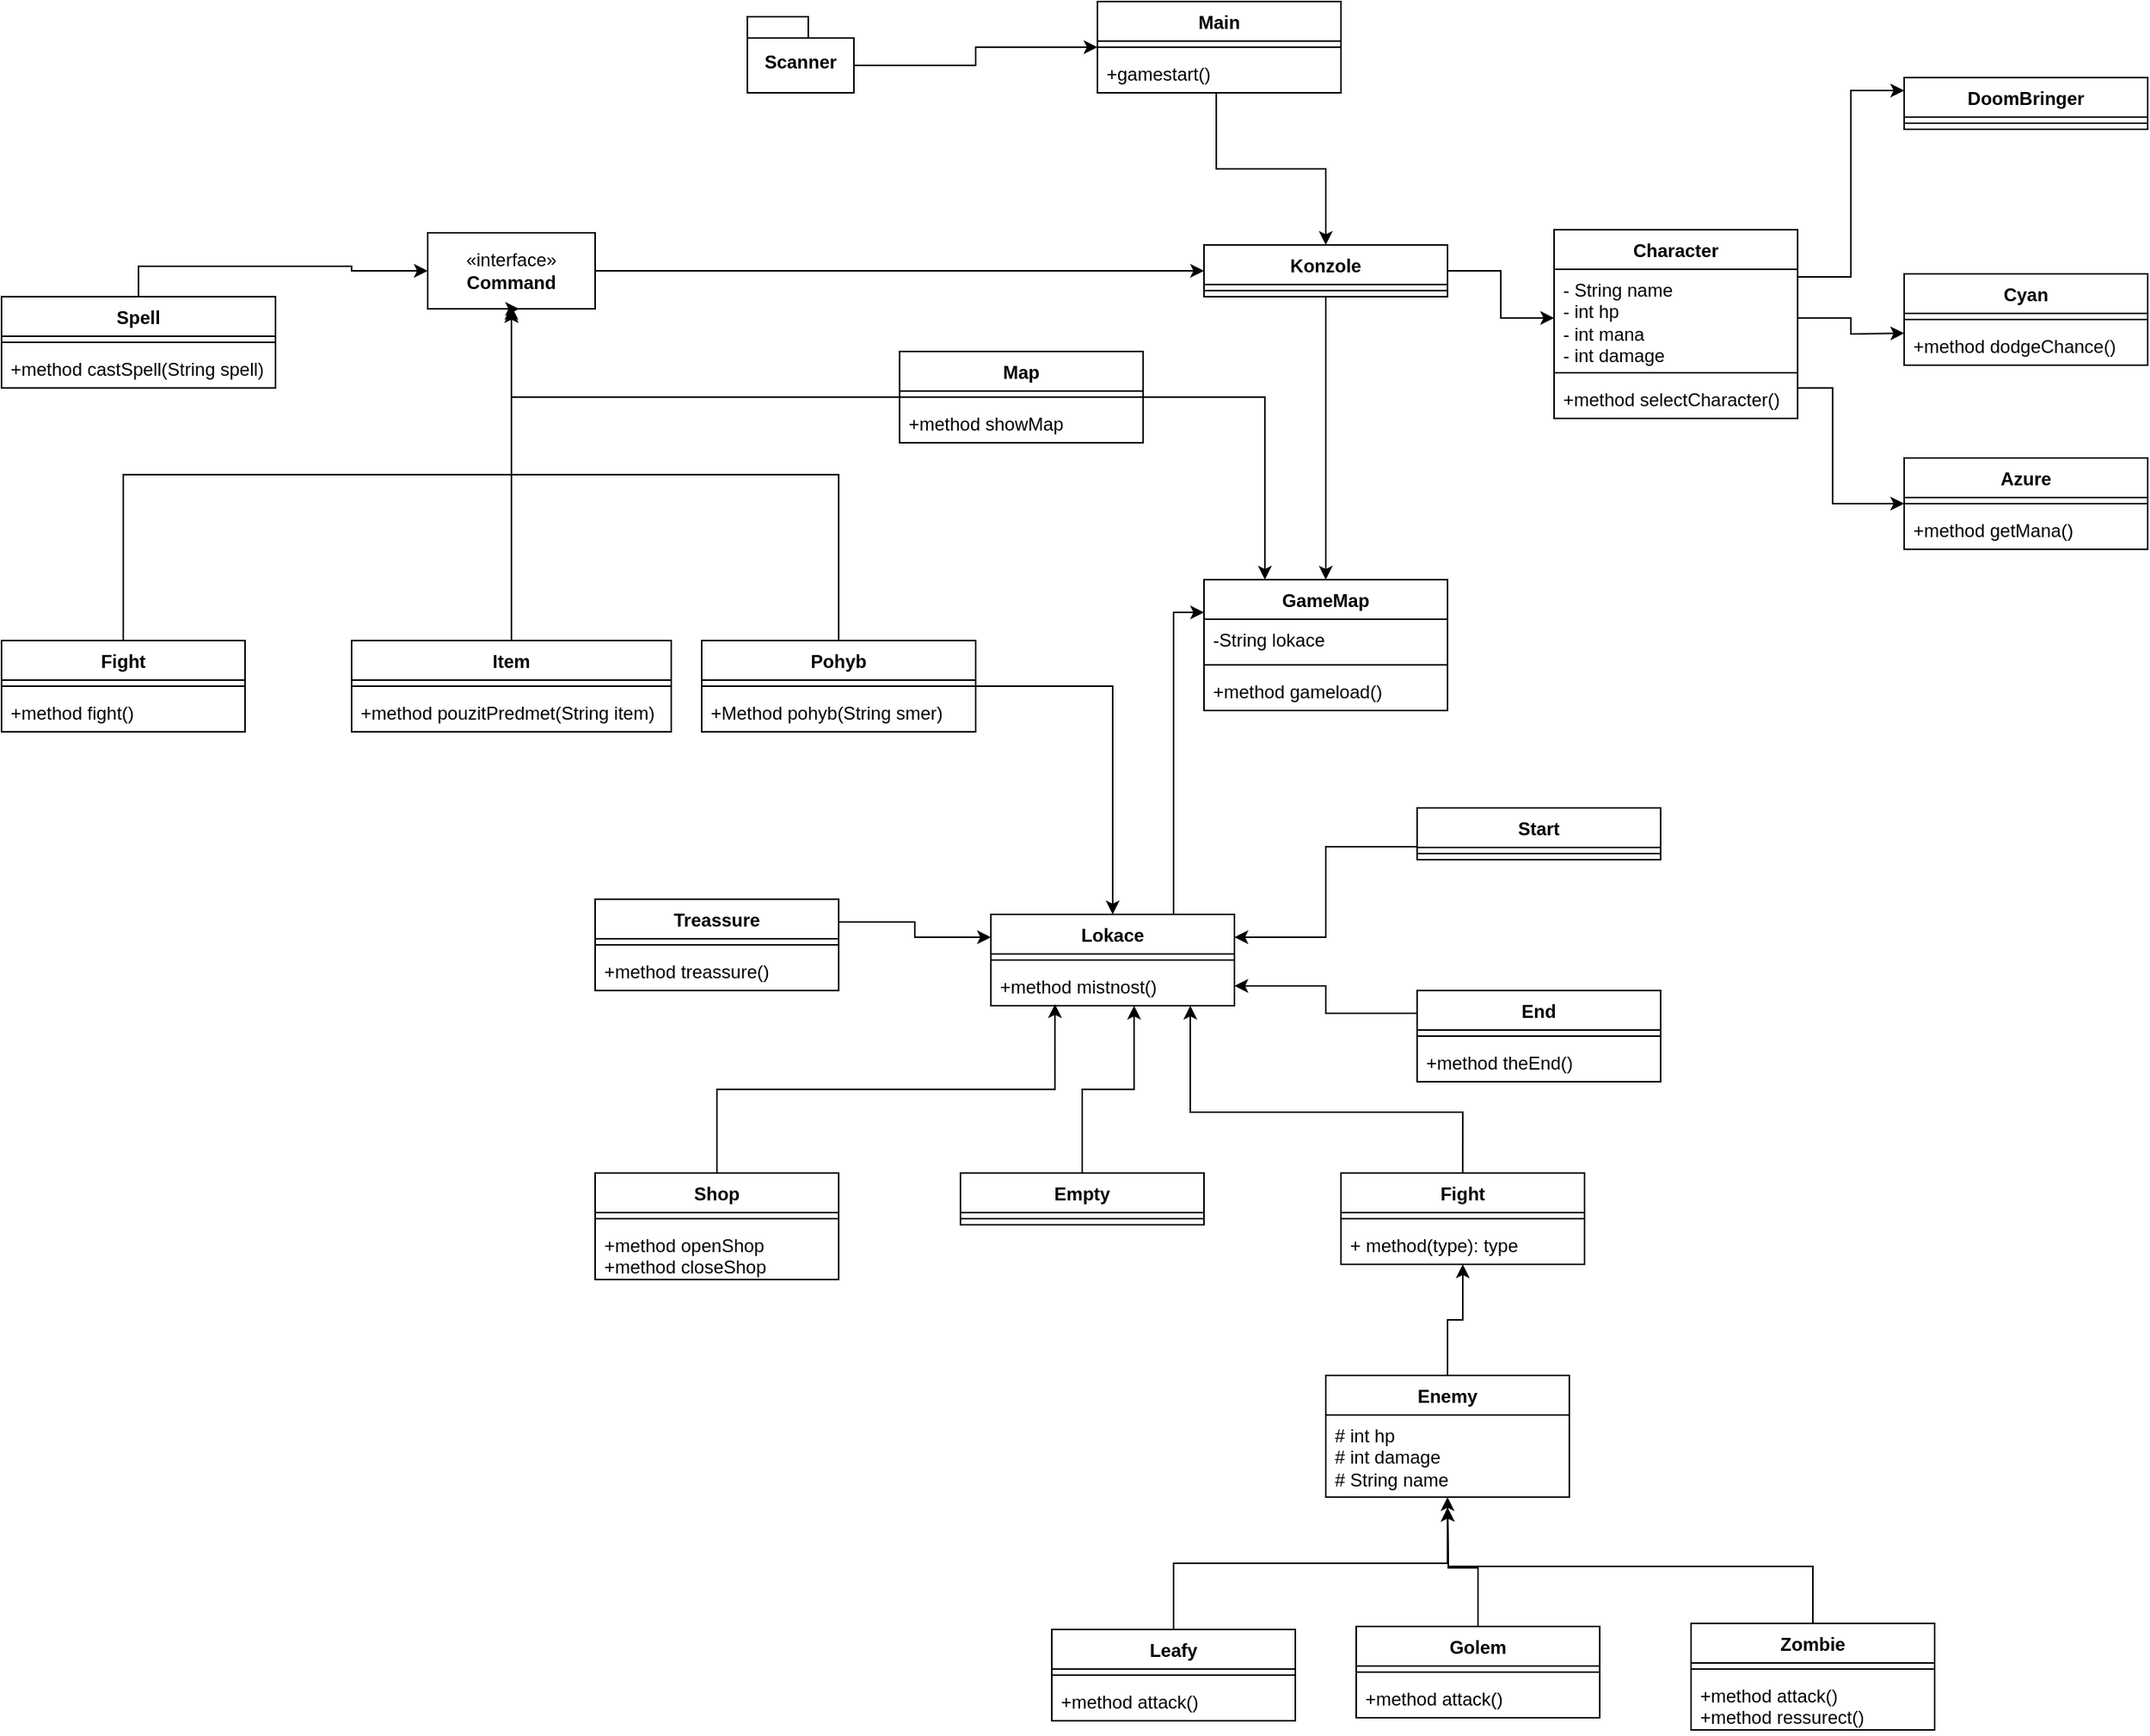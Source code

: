 <mxfile version="26.0.16">
  <diagram name="Stránka-1" id="pIUYiAWOw33nQt-LCC7P">
    <mxGraphModel dx="1008" dy="617" grid="1" gridSize="10" guides="1" tooltips="1" connect="1" arrows="1" fold="1" page="1" pageScale="1" pageWidth="1654" pageHeight="2336" math="0" shadow="0">
      <root>
        <mxCell id="0" />
        <mxCell id="1" parent="0" />
        <mxCell id="rqJ2STq_m7gFsb1dRxUl-39" style="edgeStyle=orthogonalEdgeStyle;rounded=0;orthogonalLoop=1;jettySize=auto;html=1;exitX=1;exitY=0.5;exitDx=0;exitDy=0;entryX=0;entryY=0.5;entryDx=0;entryDy=0;" parent="1" source="rqJ2STq_m7gFsb1dRxUl-7" target="rqJ2STq_m7gFsb1dRxUl-16" edge="1">
          <mxGeometry relative="1" as="geometry" />
        </mxCell>
        <mxCell id="rqJ2STq_m7gFsb1dRxUl-7" value="«interface»&lt;br&gt;&lt;b&gt;Command&lt;/b&gt;" style="html=1;whiteSpace=wrap;" parent="1" vertex="1">
          <mxGeometry x="340" y="372" width="110" height="50" as="geometry" />
        </mxCell>
        <mxCell id="rqJ2STq_m7gFsb1dRxUl-38" style="edgeStyle=orthogonalEdgeStyle;rounded=0;orthogonalLoop=1;jettySize=auto;html=1;exitX=0.5;exitY=0;exitDx=0;exitDy=0;entryX=0.5;entryY=1;entryDx=0;entryDy=0;" parent="1" source="rqJ2STq_m7gFsb1dRxUl-12" target="rqJ2STq_m7gFsb1dRxUl-7" edge="1">
          <mxGeometry relative="1" as="geometry" />
        </mxCell>
        <mxCell id="rqJ2STq_m7gFsb1dRxUl-55" style="edgeStyle=orthogonalEdgeStyle;rounded=0;orthogonalLoop=1;jettySize=auto;html=1;exitX=1;exitY=0.5;exitDx=0;exitDy=0;entryX=0.5;entryY=0;entryDx=0;entryDy=0;" parent="1" source="rqJ2STq_m7gFsb1dRxUl-12" target="rqJ2STq_m7gFsb1dRxUl-51" edge="1">
          <mxGeometry relative="1" as="geometry" />
        </mxCell>
        <mxCell id="rqJ2STq_m7gFsb1dRxUl-12" value="Pohyb" style="swimlane;fontStyle=1;align=center;verticalAlign=top;childLayout=stackLayout;horizontal=1;startSize=26;horizontalStack=0;resizeParent=1;resizeParentMax=0;resizeLast=0;collapsible=1;marginBottom=0;whiteSpace=wrap;html=1;" parent="1" vertex="1">
          <mxGeometry x="520" y="640" width="180" height="60" as="geometry" />
        </mxCell>
        <mxCell id="rqJ2STq_m7gFsb1dRxUl-14" value="" style="line;strokeWidth=1;fillColor=none;align=left;verticalAlign=middle;spacingTop=-1;spacingLeft=3;spacingRight=3;rotatable=0;labelPosition=right;points=[];portConstraint=eastwest;strokeColor=inherit;" parent="rqJ2STq_m7gFsb1dRxUl-12" vertex="1">
          <mxGeometry y="26" width="180" height="8" as="geometry" />
        </mxCell>
        <mxCell id="rqJ2STq_m7gFsb1dRxUl-15" value="+Method pohyb(String smer)" style="text;strokeColor=none;fillColor=none;align=left;verticalAlign=top;spacingLeft=4;spacingRight=4;overflow=hidden;rotatable=0;points=[[0,0.5],[1,0.5]];portConstraint=eastwest;whiteSpace=wrap;html=1;" parent="rqJ2STq_m7gFsb1dRxUl-12" vertex="1">
          <mxGeometry y="34" width="180" height="26" as="geometry" />
        </mxCell>
        <mxCell id="rqJ2STq_m7gFsb1dRxUl-33" style="edgeStyle=orthogonalEdgeStyle;rounded=0;orthogonalLoop=1;jettySize=auto;html=1;exitX=0.5;exitY=1;exitDx=0;exitDy=0;entryX=0.5;entryY=0;entryDx=0;entryDy=0;" parent="1" source="rqJ2STq_m7gFsb1dRxUl-16" target="rqJ2STq_m7gFsb1dRxUl-29" edge="1">
          <mxGeometry relative="1" as="geometry" />
        </mxCell>
        <mxCell id="rqJ2STq_m7gFsb1dRxUl-114" value="" style="edgeStyle=orthogonalEdgeStyle;rounded=0;orthogonalLoop=1;jettySize=auto;html=1;" parent="1" source="rqJ2STq_m7gFsb1dRxUl-16" target="rqJ2STq_m7gFsb1dRxUl-111" edge="1">
          <mxGeometry relative="1" as="geometry" />
        </mxCell>
        <mxCell id="rqJ2STq_m7gFsb1dRxUl-16" value="Konzole" style="swimlane;fontStyle=1;align=center;verticalAlign=top;childLayout=stackLayout;horizontal=1;startSize=26;horizontalStack=0;resizeParent=1;resizeParentMax=0;resizeLast=0;collapsible=1;marginBottom=0;whiteSpace=wrap;html=1;" parent="1" vertex="1">
          <mxGeometry x="850" y="380" width="160" height="34" as="geometry" />
        </mxCell>
        <mxCell id="rqJ2STq_m7gFsb1dRxUl-18" value="" style="line;strokeWidth=1;fillColor=none;align=left;verticalAlign=middle;spacingTop=-1;spacingLeft=3;spacingRight=3;rotatable=0;labelPosition=right;points=[];portConstraint=eastwest;strokeColor=inherit;" parent="rqJ2STq_m7gFsb1dRxUl-16" vertex="1">
          <mxGeometry y="26" width="160" height="8" as="geometry" />
        </mxCell>
        <mxCell id="rqJ2STq_m7gFsb1dRxUl-28" style="edgeStyle=orthogonalEdgeStyle;rounded=0;orthogonalLoop=1;jettySize=auto;html=1;entryX=0.5;entryY=0;entryDx=0;entryDy=0;exitX=0.488;exitY=1;exitDx=0;exitDy=0;exitPerimeter=0;" parent="1" source="rqJ2STq_m7gFsb1dRxUl-26" target="rqJ2STq_m7gFsb1dRxUl-16" edge="1">
          <mxGeometry relative="1" as="geometry">
            <mxPoint x="440" y="180" as="sourcePoint" />
          </mxGeometry>
        </mxCell>
        <mxCell id="rqJ2STq_m7gFsb1dRxUl-23" value="Main" style="swimlane;fontStyle=1;align=center;verticalAlign=top;childLayout=stackLayout;horizontal=1;startSize=26;horizontalStack=0;resizeParent=1;resizeParentMax=0;resizeLast=0;collapsible=1;marginBottom=0;whiteSpace=wrap;html=1;" parent="1" vertex="1">
          <mxGeometry x="780" y="220" width="160" height="60" as="geometry" />
        </mxCell>
        <mxCell id="rqJ2STq_m7gFsb1dRxUl-25" value="" style="line;strokeWidth=1;fillColor=none;align=left;verticalAlign=middle;spacingTop=-1;spacingLeft=3;spacingRight=3;rotatable=0;labelPosition=right;points=[];portConstraint=eastwest;strokeColor=inherit;" parent="rqJ2STq_m7gFsb1dRxUl-23" vertex="1">
          <mxGeometry y="26" width="160" height="8" as="geometry" />
        </mxCell>
        <mxCell id="rqJ2STq_m7gFsb1dRxUl-26" value="+gamestart()" style="text;strokeColor=none;fillColor=none;align=left;verticalAlign=top;spacingLeft=4;spacingRight=4;overflow=hidden;rotatable=0;points=[[0,0.5],[1,0.5]];portConstraint=eastwest;whiteSpace=wrap;html=1;" parent="rqJ2STq_m7gFsb1dRxUl-23" vertex="1">
          <mxGeometry y="34" width="160" height="26" as="geometry" />
        </mxCell>
        <mxCell id="rqJ2STq_m7gFsb1dRxUl-29" value="GameMap" style="swimlane;fontStyle=1;align=center;verticalAlign=top;childLayout=stackLayout;horizontal=1;startSize=26;horizontalStack=0;resizeParent=1;resizeParentMax=0;resizeLast=0;collapsible=1;marginBottom=0;whiteSpace=wrap;html=1;" parent="1" vertex="1">
          <mxGeometry x="850" y="600" width="160" height="86" as="geometry" />
        </mxCell>
        <mxCell id="rqJ2STq_m7gFsb1dRxUl-30" value="-String lokace" style="text;strokeColor=none;fillColor=none;align=left;verticalAlign=top;spacingLeft=4;spacingRight=4;overflow=hidden;rotatable=0;points=[[0,0.5],[1,0.5]];portConstraint=eastwest;whiteSpace=wrap;html=1;" parent="rqJ2STq_m7gFsb1dRxUl-29" vertex="1">
          <mxGeometry y="26" width="160" height="26" as="geometry" />
        </mxCell>
        <mxCell id="rqJ2STq_m7gFsb1dRxUl-31" value="" style="line;strokeWidth=1;fillColor=none;align=left;verticalAlign=middle;spacingTop=-1;spacingLeft=3;spacingRight=3;rotatable=0;labelPosition=right;points=[];portConstraint=eastwest;strokeColor=inherit;" parent="rqJ2STq_m7gFsb1dRxUl-29" vertex="1">
          <mxGeometry y="52" width="160" height="8" as="geometry" />
        </mxCell>
        <mxCell id="rqJ2STq_m7gFsb1dRxUl-32" value="+method gameload()" style="text;strokeColor=none;fillColor=none;align=left;verticalAlign=top;spacingLeft=4;spacingRight=4;overflow=hidden;rotatable=0;points=[[0,0.5],[1,0.5]];portConstraint=eastwest;whiteSpace=wrap;html=1;" parent="rqJ2STq_m7gFsb1dRxUl-29" vertex="1">
          <mxGeometry y="60" width="160" height="26" as="geometry" />
        </mxCell>
        <mxCell id="rqJ2STq_m7gFsb1dRxUl-37" style="edgeStyle=orthogonalEdgeStyle;rounded=0;orthogonalLoop=1;jettySize=auto;html=1;exitX=0;exitY=0;exitDx=70;exitDy=32;exitPerimeter=0;entryX=0;entryY=0.5;entryDx=0;entryDy=0;" parent="1" source="rqJ2STq_m7gFsb1dRxUl-36" target="rqJ2STq_m7gFsb1dRxUl-23" edge="1">
          <mxGeometry relative="1" as="geometry" />
        </mxCell>
        <mxCell id="rqJ2STq_m7gFsb1dRxUl-36" value="Scanner" style="shape=folder;fontStyle=1;spacingTop=10;tabWidth=40;tabHeight=14;tabPosition=left;html=1;whiteSpace=wrap;" parent="1" vertex="1">
          <mxGeometry x="550" y="230" width="70" height="50" as="geometry" />
        </mxCell>
        <mxCell id="rqJ2STq_m7gFsb1dRxUl-44" style="edgeStyle=orthogonalEdgeStyle;rounded=0;orthogonalLoop=1;jettySize=auto;html=1;exitX=0.5;exitY=0;exitDx=0;exitDy=0;" parent="1" source="rqJ2STq_m7gFsb1dRxUl-40" edge="1">
          <mxGeometry relative="1" as="geometry">
            <mxPoint x="395" y="420" as="targetPoint" />
          </mxGeometry>
        </mxCell>
        <mxCell id="rqJ2STq_m7gFsb1dRxUl-40" value="Item" style="swimlane;fontStyle=1;align=center;verticalAlign=top;childLayout=stackLayout;horizontal=1;startSize=26;horizontalStack=0;resizeParent=1;resizeParentMax=0;resizeLast=0;collapsible=1;marginBottom=0;whiteSpace=wrap;html=1;" parent="1" vertex="1">
          <mxGeometry x="290" y="640" width="210" height="60" as="geometry" />
        </mxCell>
        <mxCell id="rqJ2STq_m7gFsb1dRxUl-42" value="" style="line;strokeWidth=1;fillColor=none;align=left;verticalAlign=middle;spacingTop=-1;spacingLeft=3;spacingRight=3;rotatable=0;labelPosition=right;points=[];portConstraint=eastwest;strokeColor=inherit;" parent="rqJ2STq_m7gFsb1dRxUl-40" vertex="1">
          <mxGeometry y="26" width="210" height="8" as="geometry" />
        </mxCell>
        <mxCell id="rqJ2STq_m7gFsb1dRxUl-43" value="+method pouzitPredmet(String item)" style="text;strokeColor=none;fillColor=none;align=left;verticalAlign=top;spacingLeft=4;spacingRight=4;overflow=hidden;rotatable=0;points=[[0,0.5],[1,0.5]];portConstraint=eastwest;whiteSpace=wrap;html=1;" parent="rqJ2STq_m7gFsb1dRxUl-40" vertex="1">
          <mxGeometry y="34" width="210" height="26" as="geometry" />
        </mxCell>
        <mxCell id="rqJ2STq_m7gFsb1dRxUl-49" style="edgeStyle=orthogonalEdgeStyle;rounded=0;orthogonalLoop=1;jettySize=auto;html=1;exitX=0;exitY=0.5;exitDx=0;exitDy=0;" parent="1" source="rqJ2STq_m7gFsb1dRxUl-45" edge="1">
          <mxGeometry relative="1" as="geometry">
            <mxPoint x="400" y="422" as="targetPoint" />
            <Array as="points">
              <mxPoint x="395" y="480" />
              <mxPoint x="395" y="422" />
            </Array>
          </mxGeometry>
        </mxCell>
        <mxCell id="rqJ2STq_m7gFsb1dRxUl-50" style="edgeStyle=orthogonalEdgeStyle;rounded=0;orthogonalLoop=1;jettySize=auto;html=1;exitX=1;exitY=0.5;exitDx=0;exitDy=0;entryX=0.25;entryY=0;entryDx=0;entryDy=0;" parent="1" source="rqJ2STq_m7gFsb1dRxUl-45" target="rqJ2STq_m7gFsb1dRxUl-29" edge="1">
          <mxGeometry relative="1" as="geometry" />
        </mxCell>
        <mxCell id="rqJ2STq_m7gFsb1dRxUl-45" value="Map" style="swimlane;fontStyle=1;align=center;verticalAlign=top;childLayout=stackLayout;horizontal=1;startSize=26;horizontalStack=0;resizeParent=1;resizeParentMax=0;resizeLast=0;collapsible=1;marginBottom=0;whiteSpace=wrap;html=1;" parent="1" vertex="1">
          <mxGeometry x="650" y="450" width="160" height="60" as="geometry" />
        </mxCell>
        <mxCell id="rqJ2STq_m7gFsb1dRxUl-47" value="" style="line;strokeWidth=1;fillColor=none;align=left;verticalAlign=middle;spacingTop=-1;spacingLeft=3;spacingRight=3;rotatable=0;labelPosition=right;points=[];portConstraint=eastwest;strokeColor=inherit;" parent="rqJ2STq_m7gFsb1dRxUl-45" vertex="1">
          <mxGeometry y="26" width="160" height="8" as="geometry" />
        </mxCell>
        <mxCell id="rqJ2STq_m7gFsb1dRxUl-48" value="+method showMap" style="text;strokeColor=none;fillColor=none;align=left;verticalAlign=top;spacingLeft=4;spacingRight=4;overflow=hidden;rotatable=0;points=[[0,0.5],[1,0.5]];portConstraint=eastwest;whiteSpace=wrap;html=1;" parent="rqJ2STq_m7gFsb1dRxUl-45" vertex="1">
          <mxGeometry y="34" width="160" height="26" as="geometry" />
        </mxCell>
        <mxCell id="rqJ2STq_m7gFsb1dRxUl-109" style="edgeStyle=orthogonalEdgeStyle;rounded=0;orthogonalLoop=1;jettySize=auto;html=1;exitX=0.75;exitY=0;exitDx=0;exitDy=0;entryX=0;entryY=0.25;entryDx=0;entryDy=0;" parent="1" source="rqJ2STq_m7gFsb1dRxUl-51" target="rqJ2STq_m7gFsb1dRxUl-29" edge="1">
          <mxGeometry relative="1" as="geometry" />
        </mxCell>
        <mxCell id="rqJ2STq_m7gFsb1dRxUl-51" value="Lokace" style="swimlane;fontStyle=1;align=center;verticalAlign=top;childLayout=stackLayout;horizontal=1;startSize=26;horizontalStack=0;resizeParent=1;resizeParentMax=0;resizeLast=0;collapsible=1;marginBottom=0;whiteSpace=wrap;html=1;" parent="1" vertex="1">
          <mxGeometry x="710" y="820" width="160" height="60" as="geometry" />
        </mxCell>
        <mxCell id="rqJ2STq_m7gFsb1dRxUl-53" value="" style="line;strokeWidth=1;fillColor=none;align=left;verticalAlign=middle;spacingTop=-1;spacingLeft=3;spacingRight=3;rotatable=0;labelPosition=right;points=[];portConstraint=eastwest;strokeColor=inherit;" parent="rqJ2STq_m7gFsb1dRxUl-51" vertex="1">
          <mxGeometry y="26" width="160" height="8" as="geometry" />
        </mxCell>
        <mxCell id="rqJ2STq_m7gFsb1dRxUl-54" value="+method mistnost()" style="text;strokeColor=none;fillColor=none;align=left;verticalAlign=top;spacingLeft=4;spacingRight=4;overflow=hidden;rotatable=0;points=[[0,0.5],[1,0.5]];portConstraint=eastwest;whiteSpace=wrap;html=1;" parent="rqJ2STq_m7gFsb1dRxUl-51" vertex="1">
          <mxGeometry y="34" width="160" height="26" as="geometry" />
        </mxCell>
        <mxCell id="rqJ2STq_m7gFsb1dRxUl-87" style="edgeStyle=orthogonalEdgeStyle;rounded=0;orthogonalLoop=1;jettySize=auto;html=1;exitX=0.5;exitY=0;exitDx=0;exitDy=0;entryX=0.263;entryY=0.962;entryDx=0;entryDy=0;entryPerimeter=0;" parent="1" source="rqJ2STq_m7gFsb1dRxUl-57" target="rqJ2STq_m7gFsb1dRxUl-54" edge="1">
          <mxGeometry relative="1" as="geometry">
            <mxPoint x="750" y="890" as="targetPoint" />
          </mxGeometry>
        </mxCell>
        <mxCell id="rqJ2STq_m7gFsb1dRxUl-57" value="Shop" style="swimlane;fontStyle=1;align=center;verticalAlign=top;childLayout=stackLayout;horizontal=1;startSize=26;horizontalStack=0;resizeParent=1;resizeParentMax=0;resizeLast=0;collapsible=1;marginBottom=0;whiteSpace=wrap;html=1;" parent="1" vertex="1">
          <mxGeometry x="450" y="990" width="160" height="70" as="geometry" />
        </mxCell>
        <mxCell id="rqJ2STq_m7gFsb1dRxUl-59" value="" style="line;strokeWidth=1;fillColor=none;align=left;verticalAlign=middle;spacingTop=-1;spacingLeft=3;spacingRight=3;rotatable=0;labelPosition=right;points=[];portConstraint=eastwest;strokeColor=inherit;" parent="rqJ2STq_m7gFsb1dRxUl-57" vertex="1">
          <mxGeometry y="26" width="160" height="8" as="geometry" />
        </mxCell>
        <mxCell id="rqJ2STq_m7gFsb1dRxUl-60" value="+method openShop&lt;div&gt;+method closeShop&lt;/div&gt;" style="text;strokeColor=none;fillColor=none;align=left;verticalAlign=top;spacingLeft=4;spacingRight=4;overflow=hidden;rotatable=0;points=[[0,0.5],[1,0.5]];portConstraint=eastwest;whiteSpace=wrap;html=1;" parent="rqJ2STq_m7gFsb1dRxUl-57" vertex="1">
          <mxGeometry y="34" width="160" height="36" as="geometry" />
        </mxCell>
        <mxCell id="rqJ2STq_m7gFsb1dRxUl-61" value="Empty" style="swimlane;fontStyle=1;align=center;verticalAlign=top;childLayout=stackLayout;horizontal=1;startSize=26;horizontalStack=0;resizeParent=1;resizeParentMax=0;resizeLast=0;collapsible=1;marginBottom=0;whiteSpace=wrap;html=1;" parent="1" vertex="1">
          <mxGeometry x="690" y="990" width="160" height="34" as="geometry" />
        </mxCell>
        <mxCell id="rqJ2STq_m7gFsb1dRxUl-63" value="" style="line;strokeWidth=1;fillColor=none;align=left;verticalAlign=middle;spacingTop=-1;spacingLeft=3;spacingRight=3;rotatable=0;labelPosition=right;points=[];portConstraint=eastwest;strokeColor=inherit;" parent="rqJ2STq_m7gFsb1dRxUl-61" vertex="1">
          <mxGeometry y="26" width="160" height="8" as="geometry" />
        </mxCell>
        <mxCell id="rqJ2STq_m7gFsb1dRxUl-65" value="Fight" style="swimlane;fontStyle=1;align=center;verticalAlign=top;childLayout=stackLayout;horizontal=1;startSize=26;horizontalStack=0;resizeParent=1;resizeParentMax=0;resizeLast=0;collapsible=1;marginBottom=0;whiteSpace=wrap;html=1;" parent="1" vertex="1">
          <mxGeometry x="940" y="990" width="160" height="60" as="geometry" />
        </mxCell>
        <mxCell id="rqJ2STq_m7gFsb1dRxUl-67" value="" style="line;strokeWidth=1;fillColor=none;align=left;verticalAlign=middle;spacingTop=-1;spacingLeft=3;spacingRight=3;rotatable=0;labelPosition=right;points=[];portConstraint=eastwest;strokeColor=inherit;" parent="rqJ2STq_m7gFsb1dRxUl-65" vertex="1">
          <mxGeometry y="26" width="160" height="8" as="geometry" />
        </mxCell>
        <mxCell id="rqJ2STq_m7gFsb1dRxUl-68" value="+ method(type): type" style="text;strokeColor=none;fillColor=none;align=left;verticalAlign=top;spacingLeft=4;spacingRight=4;overflow=hidden;rotatable=0;points=[[0,0.5],[1,0.5]];portConstraint=eastwest;whiteSpace=wrap;html=1;" parent="rqJ2STq_m7gFsb1dRxUl-65" vertex="1">
          <mxGeometry y="34" width="160" height="26" as="geometry" />
        </mxCell>
        <mxCell id="rqJ2STq_m7gFsb1dRxUl-83" style="edgeStyle=orthogonalEdgeStyle;rounded=0;orthogonalLoop=1;jettySize=auto;html=1;exitX=0;exitY=0.75;exitDx=0;exitDy=0;entryX=1;entryY=0.25;entryDx=0;entryDy=0;" parent="1" source="rqJ2STq_m7gFsb1dRxUl-69" target="rqJ2STq_m7gFsb1dRxUl-51" edge="1">
          <mxGeometry relative="1" as="geometry" />
        </mxCell>
        <mxCell id="rqJ2STq_m7gFsb1dRxUl-69" value="Start" style="swimlane;fontStyle=1;align=center;verticalAlign=top;childLayout=stackLayout;horizontal=1;startSize=26;horizontalStack=0;resizeParent=1;resizeParentMax=0;resizeLast=0;collapsible=1;marginBottom=0;whiteSpace=wrap;html=1;" parent="1" vertex="1">
          <mxGeometry x="990" y="750" width="160" height="34" as="geometry" />
        </mxCell>
        <mxCell id="rqJ2STq_m7gFsb1dRxUl-71" value="" style="line;strokeWidth=1;fillColor=none;align=left;verticalAlign=middle;spacingTop=-1;spacingLeft=3;spacingRight=3;rotatable=0;labelPosition=right;points=[];portConstraint=eastwest;strokeColor=inherit;" parent="rqJ2STq_m7gFsb1dRxUl-69" vertex="1">
          <mxGeometry y="26" width="160" height="8" as="geometry" />
        </mxCell>
        <mxCell id="rqJ2STq_m7gFsb1dRxUl-84" style="edgeStyle=orthogonalEdgeStyle;rounded=0;orthogonalLoop=1;jettySize=auto;html=1;exitX=0;exitY=0.25;exitDx=0;exitDy=0;" parent="1" source="rqJ2STq_m7gFsb1dRxUl-73" target="rqJ2STq_m7gFsb1dRxUl-54" edge="1">
          <mxGeometry relative="1" as="geometry" />
        </mxCell>
        <mxCell id="rqJ2STq_m7gFsb1dRxUl-73" value="End" style="swimlane;fontStyle=1;align=center;verticalAlign=top;childLayout=stackLayout;horizontal=1;startSize=26;horizontalStack=0;resizeParent=1;resizeParentMax=0;resizeLast=0;collapsible=1;marginBottom=0;whiteSpace=wrap;html=1;" parent="1" vertex="1">
          <mxGeometry x="990" y="870" width="160" height="60" as="geometry" />
        </mxCell>
        <mxCell id="rqJ2STq_m7gFsb1dRxUl-75" value="" style="line;strokeWidth=1;fillColor=none;align=left;verticalAlign=middle;spacingTop=-1;spacingLeft=3;spacingRight=3;rotatable=0;labelPosition=right;points=[];portConstraint=eastwest;strokeColor=inherit;" parent="rqJ2STq_m7gFsb1dRxUl-73" vertex="1">
          <mxGeometry y="26" width="160" height="8" as="geometry" />
        </mxCell>
        <mxCell id="rqJ2STq_m7gFsb1dRxUl-76" value="+method theEnd()" style="text;strokeColor=none;fillColor=none;align=left;verticalAlign=top;spacingLeft=4;spacingRight=4;overflow=hidden;rotatable=0;points=[[0,0.5],[1,0.5]];portConstraint=eastwest;whiteSpace=wrap;html=1;" parent="rqJ2STq_m7gFsb1dRxUl-73" vertex="1">
          <mxGeometry y="34" width="160" height="26" as="geometry" />
        </mxCell>
        <mxCell id="rqJ2STq_m7gFsb1dRxUl-88" style="edgeStyle=orthogonalEdgeStyle;rounded=0;orthogonalLoop=1;jettySize=auto;html=1;exitX=1;exitY=0.25;exitDx=0;exitDy=0;entryX=0;entryY=0.25;entryDx=0;entryDy=0;" parent="1" source="rqJ2STq_m7gFsb1dRxUl-77" target="rqJ2STq_m7gFsb1dRxUl-51" edge="1">
          <mxGeometry relative="1" as="geometry" />
        </mxCell>
        <mxCell id="rqJ2STq_m7gFsb1dRxUl-77" value="Treassure" style="swimlane;fontStyle=1;align=center;verticalAlign=top;childLayout=stackLayout;horizontal=1;startSize=26;horizontalStack=0;resizeParent=1;resizeParentMax=0;resizeLast=0;collapsible=1;marginBottom=0;whiteSpace=wrap;html=1;" parent="1" vertex="1">
          <mxGeometry x="450" y="810" width="160" height="60" as="geometry" />
        </mxCell>
        <mxCell id="rqJ2STq_m7gFsb1dRxUl-79" value="" style="line;strokeWidth=1;fillColor=none;align=left;verticalAlign=middle;spacingTop=-1;spacingLeft=3;spacingRight=3;rotatable=0;labelPosition=right;points=[];portConstraint=eastwest;strokeColor=inherit;" parent="rqJ2STq_m7gFsb1dRxUl-77" vertex="1">
          <mxGeometry y="26" width="160" height="8" as="geometry" />
        </mxCell>
        <mxCell id="rqJ2STq_m7gFsb1dRxUl-80" value="+method treassure()" style="text;strokeColor=none;fillColor=none;align=left;verticalAlign=top;spacingLeft=4;spacingRight=4;overflow=hidden;rotatable=0;points=[[0,0.5],[1,0.5]];portConstraint=eastwest;whiteSpace=wrap;html=1;" parent="rqJ2STq_m7gFsb1dRxUl-77" vertex="1">
          <mxGeometry y="34" width="160" height="26" as="geometry" />
        </mxCell>
        <mxCell id="rqJ2STq_m7gFsb1dRxUl-85" style="edgeStyle=orthogonalEdgeStyle;rounded=0;orthogonalLoop=1;jettySize=auto;html=1;exitX=0.5;exitY=0;exitDx=0;exitDy=0;entryX=0.813;entryY=1;entryDx=0;entryDy=0;entryPerimeter=0;" parent="1" edge="1">
          <mxGeometry relative="1" as="geometry">
            <mxPoint x="1019.96" y="990" as="sourcePoint" />
            <mxPoint x="840.04" y="880" as="targetPoint" />
            <Array as="points">
              <mxPoint x="1020" y="950" />
              <mxPoint x="841" y="950" />
            </Array>
          </mxGeometry>
        </mxCell>
        <mxCell id="rqJ2STq_m7gFsb1dRxUl-86" style="edgeStyle=orthogonalEdgeStyle;rounded=0;orthogonalLoop=1;jettySize=auto;html=1;exitX=0.5;exitY=0;exitDx=0;exitDy=0;entryX=0.588;entryY=1;entryDx=0;entryDy=0;entryPerimeter=0;" parent="1" source="rqJ2STq_m7gFsb1dRxUl-61" target="rqJ2STq_m7gFsb1dRxUl-54" edge="1">
          <mxGeometry relative="1" as="geometry" />
        </mxCell>
        <mxCell id="rqJ2STq_m7gFsb1dRxUl-89" value="Enemy" style="swimlane;fontStyle=1;align=center;verticalAlign=top;childLayout=stackLayout;horizontal=1;startSize=26;horizontalStack=0;resizeParent=1;resizeParentMax=0;resizeLast=0;collapsible=1;marginBottom=0;whiteSpace=wrap;html=1;" parent="1" vertex="1">
          <mxGeometry x="930" y="1123" width="160" height="80" as="geometry" />
        </mxCell>
        <mxCell id="rqJ2STq_m7gFsb1dRxUl-90" value="# int hp&lt;div&gt;# int damage&lt;/div&gt;&lt;div&gt;# String name&lt;/div&gt;" style="text;strokeColor=none;fillColor=none;align=left;verticalAlign=top;spacingLeft=4;spacingRight=4;overflow=hidden;rotatable=0;points=[[0,0.5],[1,0.5]];portConstraint=eastwest;whiteSpace=wrap;html=1;" parent="rqJ2STq_m7gFsb1dRxUl-89" vertex="1">
          <mxGeometry y="26" width="160" height="54" as="geometry" />
        </mxCell>
        <mxCell id="rqJ2STq_m7gFsb1dRxUl-105" style="edgeStyle=orthogonalEdgeStyle;rounded=0;orthogonalLoop=1;jettySize=auto;html=1;exitX=0.5;exitY=0;exitDx=0;exitDy=0;entryX=0.5;entryY=1;entryDx=0;entryDy=0;" parent="1" source="rqJ2STq_m7gFsb1dRxUl-93" target="rqJ2STq_m7gFsb1dRxUl-89" edge="1">
          <mxGeometry relative="1" as="geometry" />
        </mxCell>
        <mxCell id="rqJ2STq_m7gFsb1dRxUl-93" value="Leafy" style="swimlane;fontStyle=1;align=center;verticalAlign=top;childLayout=stackLayout;horizontal=1;startSize=26;horizontalStack=0;resizeParent=1;resizeParentMax=0;resizeLast=0;collapsible=1;marginBottom=0;whiteSpace=wrap;html=1;" parent="1" vertex="1">
          <mxGeometry x="750" y="1290" width="160" height="60" as="geometry" />
        </mxCell>
        <mxCell id="rqJ2STq_m7gFsb1dRxUl-95" value="" style="line;strokeWidth=1;fillColor=none;align=left;verticalAlign=middle;spacingTop=-1;spacingLeft=3;spacingRight=3;rotatable=0;labelPosition=right;points=[];portConstraint=eastwest;strokeColor=inherit;" parent="rqJ2STq_m7gFsb1dRxUl-93" vertex="1">
          <mxGeometry y="26" width="160" height="8" as="geometry" />
        </mxCell>
        <mxCell id="rqJ2STq_m7gFsb1dRxUl-96" value="+method attack()" style="text;strokeColor=none;fillColor=none;align=left;verticalAlign=top;spacingLeft=4;spacingRight=4;overflow=hidden;rotatable=0;points=[[0,0.5],[1,0.5]];portConstraint=eastwest;whiteSpace=wrap;html=1;" parent="rqJ2STq_m7gFsb1dRxUl-93" vertex="1">
          <mxGeometry y="34" width="160" height="26" as="geometry" />
        </mxCell>
        <mxCell id="rqJ2STq_m7gFsb1dRxUl-106" style="edgeStyle=orthogonalEdgeStyle;rounded=0;orthogonalLoop=1;jettySize=auto;html=1;exitX=0.5;exitY=0;exitDx=0;exitDy=0;" parent="1" source="rqJ2STq_m7gFsb1dRxUl-97" edge="1">
          <mxGeometry relative="1" as="geometry">
            <mxPoint x="1010" y="1210" as="targetPoint" />
          </mxGeometry>
        </mxCell>
        <mxCell id="rqJ2STq_m7gFsb1dRxUl-97" value="Golem" style="swimlane;fontStyle=1;align=center;verticalAlign=top;childLayout=stackLayout;horizontal=1;startSize=26;horizontalStack=0;resizeParent=1;resizeParentMax=0;resizeLast=0;collapsible=1;marginBottom=0;whiteSpace=wrap;html=1;" parent="1" vertex="1">
          <mxGeometry x="950" y="1288" width="160" height="60" as="geometry" />
        </mxCell>
        <mxCell id="rqJ2STq_m7gFsb1dRxUl-99" value="" style="line;strokeWidth=1;fillColor=none;align=left;verticalAlign=middle;spacingTop=-1;spacingLeft=3;spacingRight=3;rotatable=0;labelPosition=right;points=[];portConstraint=eastwest;strokeColor=inherit;" parent="rqJ2STq_m7gFsb1dRxUl-97" vertex="1">
          <mxGeometry y="26" width="160" height="8" as="geometry" />
        </mxCell>
        <mxCell id="rqJ2STq_m7gFsb1dRxUl-100" value="+method attack()" style="text;strokeColor=none;fillColor=none;align=left;verticalAlign=top;spacingLeft=4;spacingRight=4;overflow=hidden;rotatable=0;points=[[0,0.5],[1,0.5]];portConstraint=eastwest;whiteSpace=wrap;html=1;" parent="rqJ2STq_m7gFsb1dRxUl-97" vertex="1">
          <mxGeometry y="34" width="160" height="26" as="geometry" />
        </mxCell>
        <mxCell id="rqJ2STq_m7gFsb1dRxUl-107" style="edgeStyle=orthogonalEdgeStyle;rounded=0;orthogonalLoop=1;jettySize=auto;html=1;exitX=0.5;exitY=0;exitDx=0;exitDy=0;" parent="1" source="rqJ2STq_m7gFsb1dRxUl-101" edge="1">
          <mxGeometry relative="1" as="geometry">
            <mxPoint x="1010" y="1210" as="targetPoint" />
          </mxGeometry>
        </mxCell>
        <mxCell id="rqJ2STq_m7gFsb1dRxUl-101" value="Zombie" style="swimlane;fontStyle=1;align=center;verticalAlign=top;childLayout=stackLayout;horizontal=1;startSize=26;horizontalStack=0;resizeParent=1;resizeParentMax=0;resizeLast=0;collapsible=1;marginBottom=0;whiteSpace=wrap;html=1;" parent="1" vertex="1">
          <mxGeometry x="1170" y="1286" width="160" height="70" as="geometry" />
        </mxCell>
        <mxCell id="rqJ2STq_m7gFsb1dRxUl-103" value="" style="line;strokeWidth=1;fillColor=none;align=left;verticalAlign=middle;spacingTop=-1;spacingLeft=3;spacingRight=3;rotatable=0;labelPosition=right;points=[];portConstraint=eastwest;strokeColor=inherit;" parent="rqJ2STq_m7gFsb1dRxUl-101" vertex="1">
          <mxGeometry y="26" width="160" height="8" as="geometry" />
        </mxCell>
        <mxCell id="rqJ2STq_m7gFsb1dRxUl-104" value="+method attack()&lt;div&gt;+method ressurect()&lt;/div&gt;" style="text;strokeColor=none;fillColor=none;align=left;verticalAlign=top;spacingLeft=4;spacingRight=4;overflow=hidden;rotatable=0;points=[[0,0.5],[1,0.5]];portConstraint=eastwest;whiteSpace=wrap;html=1;" parent="rqJ2STq_m7gFsb1dRxUl-101" vertex="1">
          <mxGeometry y="34" width="160" height="36" as="geometry" />
        </mxCell>
        <mxCell id="rqJ2STq_m7gFsb1dRxUl-108" style="edgeStyle=orthogonalEdgeStyle;rounded=0;orthogonalLoop=1;jettySize=auto;html=1;exitX=0.5;exitY=0;exitDx=0;exitDy=0;entryX=0.5;entryY=1;entryDx=0;entryDy=0;entryPerimeter=0;" parent="1" source="rqJ2STq_m7gFsb1dRxUl-89" target="rqJ2STq_m7gFsb1dRxUl-68" edge="1">
          <mxGeometry relative="1" as="geometry" />
        </mxCell>
        <mxCell id="rqJ2STq_m7gFsb1dRxUl-127" style="edgeStyle=orthogonalEdgeStyle;rounded=0;orthogonalLoop=1;jettySize=auto;html=1;exitX=1;exitY=0.25;exitDx=0;exitDy=0;entryX=0;entryY=0.25;entryDx=0;entryDy=0;" parent="1" source="rqJ2STq_m7gFsb1dRxUl-110" target="rqJ2STq_m7gFsb1dRxUl-115" edge="1">
          <mxGeometry relative="1" as="geometry" />
        </mxCell>
        <mxCell id="rqJ2STq_m7gFsb1dRxUl-110" value="Character" style="swimlane;fontStyle=1;align=center;verticalAlign=top;childLayout=stackLayout;horizontal=1;startSize=26;horizontalStack=0;resizeParent=1;resizeParentMax=0;resizeLast=0;collapsible=1;marginBottom=0;whiteSpace=wrap;html=1;" parent="1" vertex="1">
          <mxGeometry x="1080" y="370" width="160" height="124" as="geometry" />
        </mxCell>
        <mxCell id="rqJ2STq_m7gFsb1dRxUl-111" value="&lt;div&gt;- String name&lt;/div&gt;- int hp&lt;div&gt;- int mana&lt;/div&gt;&lt;div&gt;- int damage&lt;/div&gt;" style="text;strokeColor=none;fillColor=none;align=left;verticalAlign=top;spacingLeft=4;spacingRight=4;overflow=hidden;rotatable=0;points=[[0,0.5],[1,0.5]];portConstraint=eastwest;whiteSpace=wrap;html=1;" parent="rqJ2STq_m7gFsb1dRxUl-110" vertex="1">
          <mxGeometry y="26" width="160" height="64" as="geometry" />
        </mxCell>
        <mxCell id="rqJ2STq_m7gFsb1dRxUl-112" value="" style="line;strokeWidth=1;fillColor=none;align=left;verticalAlign=middle;spacingTop=-1;spacingLeft=3;spacingRight=3;rotatable=0;labelPosition=right;points=[];portConstraint=eastwest;strokeColor=inherit;" parent="rqJ2STq_m7gFsb1dRxUl-110" vertex="1">
          <mxGeometry y="90" width="160" height="8" as="geometry" />
        </mxCell>
        <mxCell id="rqJ2STq_m7gFsb1dRxUl-113" value="+method selectCharacter()" style="text;strokeColor=none;fillColor=none;align=left;verticalAlign=top;spacingLeft=4;spacingRight=4;overflow=hidden;rotatable=0;points=[[0,0.5],[1,0.5]];portConstraint=eastwest;whiteSpace=wrap;html=1;" parent="rqJ2STq_m7gFsb1dRxUl-110" vertex="1">
          <mxGeometry y="98" width="160" height="26" as="geometry" />
        </mxCell>
        <mxCell id="rqJ2STq_m7gFsb1dRxUl-115" value="DoomBringer" style="swimlane;fontStyle=1;align=center;verticalAlign=top;childLayout=stackLayout;horizontal=1;startSize=26;horizontalStack=0;resizeParent=1;resizeParentMax=0;resizeLast=0;collapsible=1;marginBottom=0;whiteSpace=wrap;html=1;" parent="1" vertex="1">
          <mxGeometry x="1310" y="270" width="160" height="34" as="geometry" />
        </mxCell>
        <mxCell id="rqJ2STq_m7gFsb1dRxUl-117" value="" style="line;strokeWidth=1;fillColor=none;align=left;verticalAlign=middle;spacingTop=-1;spacingLeft=3;spacingRight=3;rotatable=0;labelPosition=right;points=[];portConstraint=eastwest;strokeColor=inherit;" parent="rqJ2STq_m7gFsb1dRxUl-115" vertex="1">
          <mxGeometry y="26" width="160" height="8" as="geometry" />
        </mxCell>
        <mxCell id="rqJ2STq_m7gFsb1dRxUl-119" value="Cyan" style="swimlane;fontStyle=1;align=center;verticalAlign=top;childLayout=stackLayout;horizontal=1;startSize=26;horizontalStack=0;resizeParent=1;resizeParentMax=0;resizeLast=0;collapsible=1;marginBottom=0;whiteSpace=wrap;html=1;" parent="1" vertex="1">
          <mxGeometry x="1310" y="399" width="160" height="60" as="geometry" />
        </mxCell>
        <mxCell id="rqJ2STq_m7gFsb1dRxUl-121" value="" style="line;strokeWidth=1;fillColor=none;align=left;verticalAlign=middle;spacingTop=-1;spacingLeft=3;spacingRight=3;rotatable=0;labelPosition=right;points=[];portConstraint=eastwest;strokeColor=inherit;" parent="rqJ2STq_m7gFsb1dRxUl-119" vertex="1">
          <mxGeometry y="26" width="160" height="8" as="geometry" />
        </mxCell>
        <mxCell id="rqJ2STq_m7gFsb1dRxUl-122" value="+method dodgeChance()" style="text;strokeColor=none;fillColor=none;align=left;verticalAlign=top;spacingLeft=4;spacingRight=4;overflow=hidden;rotatable=0;points=[[0,0.5],[1,0.5]];portConstraint=eastwest;whiteSpace=wrap;html=1;" parent="rqJ2STq_m7gFsb1dRxUl-119" vertex="1">
          <mxGeometry y="34" width="160" height="26" as="geometry" />
        </mxCell>
        <mxCell id="rqJ2STq_m7gFsb1dRxUl-123" value="Azure" style="swimlane;fontStyle=1;align=center;verticalAlign=top;childLayout=stackLayout;horizontal=1;startSize=26;horizontalStack=0;resizeParent=1;resizeParentMax=0;resizeLast=0;collapsible=1;marginBottom=0;whiteSpace=wrap;html=1;" parent="1" vertex="1">
          <mxGeometry x="1310" y="520" width="160" height="60" as="geometry" />
        </mxCell>
        <mxCell id="rqJ2STq_m7gFsb1dRxUl-125" value="" style="line;strokeWidth=1;fillColor=none;align=left;verticalAlign=middle;spacingTop=-1;spacingLeft=3;spacingRight=3;rotatable=0;labelPosition=right;points=[];portConstraint=eastwest;strokeColor=inherit;" parent="rqJ2STq_m7gFsb1dRxUl-123" vertex="1">
          <mxGeometry y="26" width="160" height="8" as="geometry" />
        </mxCell>
        <mxCell id="rqJ2STq_m7gFsb1dRxUl-126" value="+method getMana()" style="text;strokeColor=none;fillColor=none;align=left;verticalAlign=top;spacingLeft=4;spacingRight=4;overflow=hidden;rotatable=0;points=[[0,0.5],[1,0.5]];portConstraint=eastwest;whiteSpace=wrap;html=1;" parent="rqJ2STq_m7gFsb1dRxUl-123" vertex="1">
          <mxGeometry y="34" width="160" height="26" as="geometry" />
        </mxCell>
        <mxCell id="rqJ2STq_m7gFsb1dRxUl-128" style="edgeStyle=orthogonalEdgeStyle;rounded=0;orthogonalLoop=1;jettySize=auto;html=1;exitX=1;exitY=0.5;exitDx=0;exitDy=0;entryX=0;entryY=0.5;entryDx=0;entryDy=0;" parent="1" source="rqJ2STq_m7gFsb1dRxUl-111" edge="1">
          <mxGeometry relative="1" as="geometry">
            <mxPoint x="1310" y="438" as="targetPoint" />
          </mxGeometry>
        </mxCell>
        <mxCell id="rqJ2STq_m7gFsb1dRxUl-129" style="edgeStyle=orthogonalEdgeStyle;rounded=0;orthogonalLoop=1;jettySize=auto;html=1;exitX=1;exitY=0.5;exitDx=0;exitDy=0;entryX=0;entryY=0.5;entryDx=0;entryDy=0;" parent="1" source="rqJ2STq_m7gFsb1dRxUl-113" target="rqJ2STq_m7gFsb1dRxUl-123" edge="1">
          <mxGeometry relative="1" as="geometry">
            <mxPoint x="1214.76" y="474.0" as="sourcePoint" />
            <mxPoint x="1284.76" y="572" as="targetPoint" />
            <Array as="points">
              <mxPoint x="1240" y="474" />
              <mxPoint x="1263" y="474" />
              <mxPoint x="1263" y="550" />
            </Array>
          </mxGeometry>
        </mxCell>
        <mxCell id="VazqQtORQEnfaviZcVpR-5" style="edgeStyle=orthogonalEdgeStyle;rounded=0;orthogonalLoop=1;jettySize=auto;html=1;exitX=0.5;exitY=0;exitDx=0;exitDy=0;entryX=0.5;entryY=1;entryDx=0;entryDy=0;" edge="1" parent="1" source="VazqQtORQEnfaviZcVpR-1" target="rqJ2STq_m7gFsb1dRxUl-7">
          <mxGeometry relative="1" as="geometry" />
        </mxCell>
        <mxCell id="VazqQtORQEnfaviZcVpR-1" value="Fight" style="swimlane;fontStyle=1;align=center;verticalAlign=top;childLayout=stackLayout;horizontal=1;startSize=26;horizontalStack=0;resizeParent=1;resizeParentMax=0;resizeLast=0;collapsible=1;marginBottom=0;whiteSpace=wrap;html=1;" vertex="1" parent="1">
          <mxGeometry x="60" y="640" width="160" height="60" as="geometry" />
        </mxCell>
        <mxCell id="VazqQtORQEnfaviZcVpR-3" value="" style="line;strokeWidth=1;fillColor=none;align=left;verticalAlign=middle;spacingTop=-1;spacingLeft=3;spacingRight=3;rotatable=0;labelPosition=right;points=[];portConstraint=eastwest;strokeColor=inherit;" vertex="1" parent="VazqQtORQEnfaviZcVpR-1">
          <mxGeometry y="26" width="160" height="8" as="geometry" />
        </mxCell>
        <mxCell id="VazqQtORQEnfaviZcVpR-4" value="+method fight()" style="text;strokeColor=none;fillColor=none;align=left;verticalAlign=top;spacingLeft=4;spacingRight=4;overflow=hidden;rotatable=0;points=[[0,0.5],[1,0.5]];portConstraint=eastwest;whiteSpace=wrap;html=1;" vertex="1" parent="VazqQtORQEnfaviZcVpR-1">
          <mxGeometry y="34" width="160" height="26" as="geometry" />
        </mxCell>
        <mxCell id="VazqQtORQEnfaviZcVpR-10" style="edgeStyle=orthogonalEdgeStyle;rounded=0;orthogonalLoop=1;jettySize=auto;html=1;exitX=0.5;exitY=0;exitDx=0;exitDy=0;entryX=0;entryY=0.5;entryDx=0;entryDy=0;" edge="1" parent="1" source="VazqQtORQEnfaviZcVpR-6" target="rqJ2STq_m7gFsb1dRxUl-7">
          <mxGeometry relative="1" as="geometry" />
        </mxCell>
        <mxCell id="VazqQtORQEnfaviZcVpR-6" value="Spell" style="swimlane;fontStyle=1;align=center;verticalAlign=top;childLayout=stackLayout;horizontal=1;startSize=26;horizontalStack=0;resizeParent=1;resizeParentMax=0;resizeLast=0;collapsible=1;marginBottom=0;whiteSpace=wrap;html=1;" vertex="1" parent="1">
          <mxGeometry x="60" y="414" width="180" height="60" as="geometry" />
        </mxCell>
        <mxCell id="VazqQtORQEnfaviZcVpR-8" value="" style="line;strokeWidth=1;fillColor=none;align=left;verticalAlign=middle;spacingTop=-1;spacingLeft=3;spacingRight=3;rotatable=0;labelPosition=right;points=[];portConstraint=eastwest;strokeColor=inherit;" vertex="1" parent="VazqQtORQEnfaviZcVpR-6">
          <mxGeometry y="26" width="180" height="8" as="geometry" />
        </mxCell>
        <mxCell id="VazqQtORQEnfaviZcVpR-9" value="+method castSpell(String spell)" style="text;strokeColor=none;fillColor=none;align=left;verticalAlign=top;spacingLeft=4;spacingRight=4;overflow=hidden;rotatable=0;points=[[0,0.5],[1,0.5]];portConstraint=eastwest;whiteSpace=wrap;html=1;" vertex="1" parent="VazqQtORQEnfaviZcVpR-6">
          <mxGeometry y="34" width="180" height="26" as="geometry" />
        </mxCell>
      </root>
    </mxGraphModel>
  </diagram>
</mxfile>
